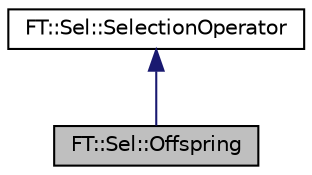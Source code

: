 digraph "FT::Sel::Offspring"
{
 // LATEX_PDF_SIZE
  edge [fontname="Helvetica",fontsize="10",labelfontname="Helvetica",labelfontsize="10"];
  node [fontname="Helvetica",fontsize="10",shape=record];
  Node1 [label="FT::Sel::Offspring",height=0.2,width=0.4,color="black", fillcolor="grey75", style="filled", fontcolor="black",tooltip=" "];
  Node2 -> Node1 [dir="back",color="midnightblue",fontsize="10",style="solid",fontname="Helvetica"];
  Node2 [label="FT::Sel::SelectionOperator",height=0.2,width=0.4,color="black", fillcolor="white", style="filled",URL="$d8/d53/structFT_1_1Sel_1_1SelectionOperator.html",tooltip="base class for selection operators."];
}

